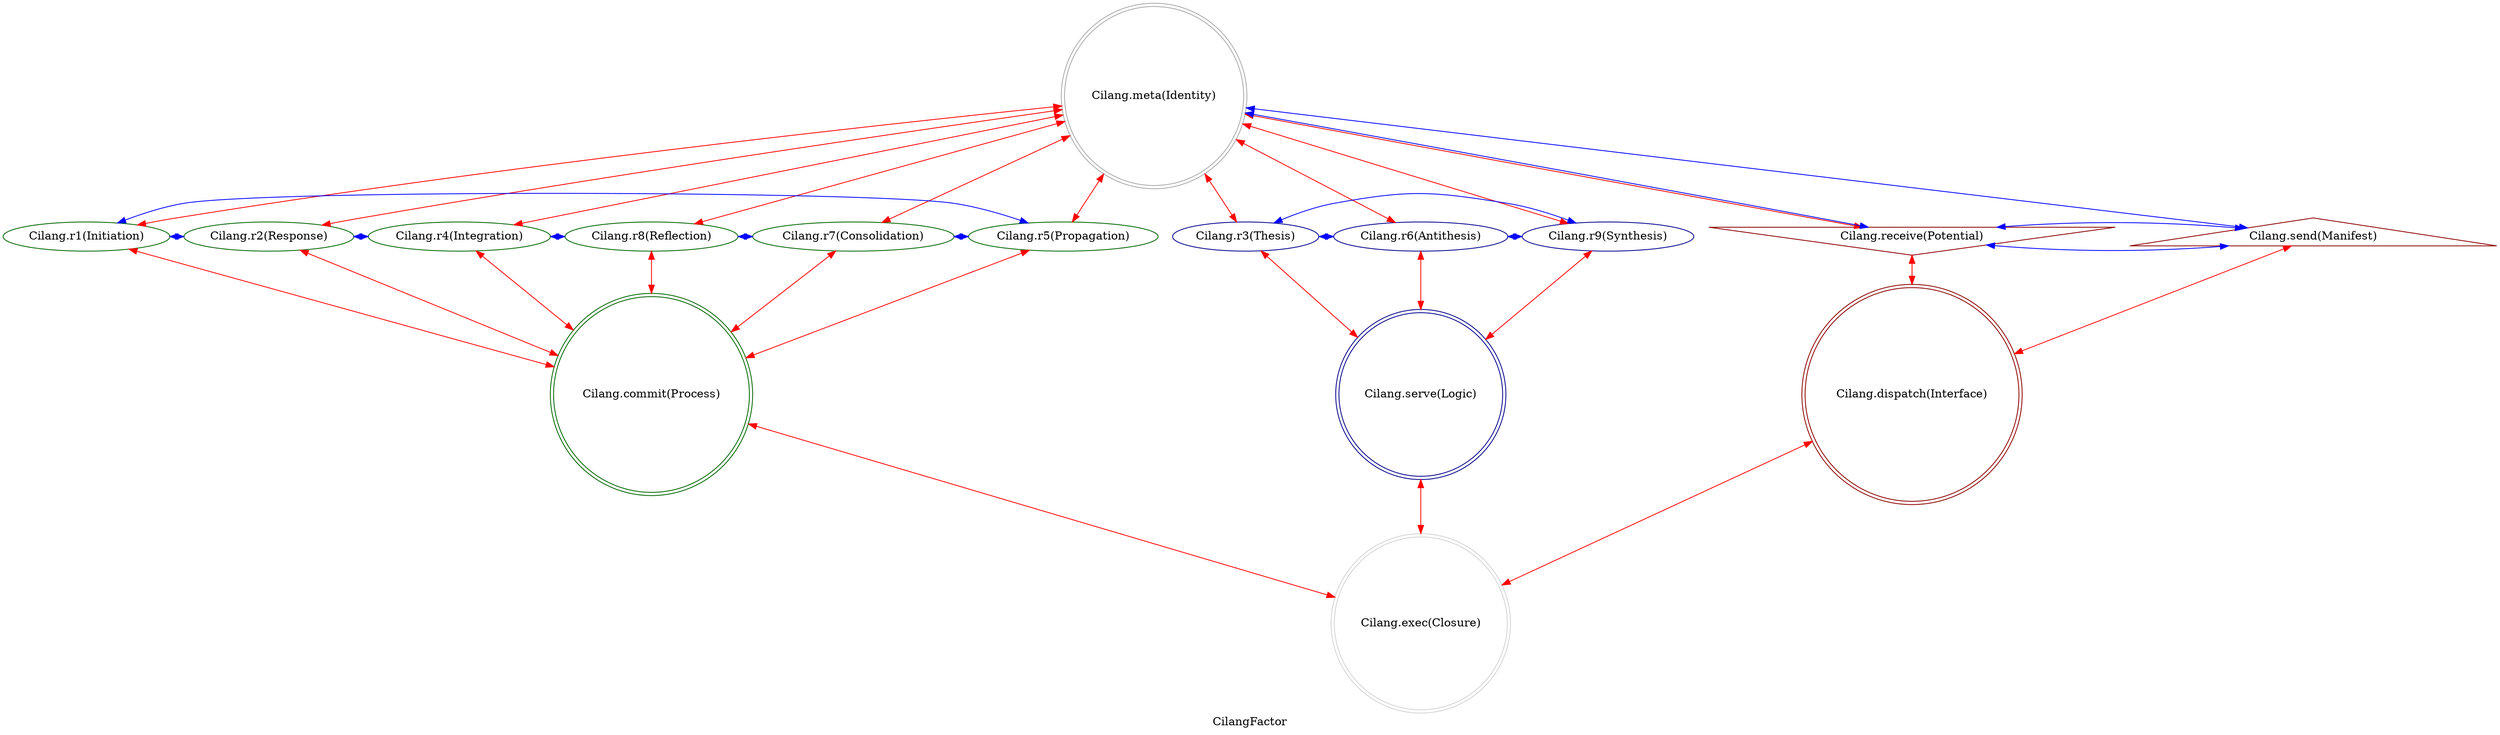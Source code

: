 strict digraph CilangFactor {
    label = "CilangFactor";
    comment = "The 16 primordial semantic elements—the conceptual atoms from which all coherent thought is constructed.";
    
    0 -> {1 2 4 8 7 5 3 6 9 a b} [dir = both; color = "red";];
    {a b} -> c [dir = both; color = "red";];
    {1 2 4 8 7 5} -> d [dir = both; color = "red";];
    {3 6 9} -> e [dir = both; color = "red";];
    {c d e} -> f [dir = both; color = "red";];
    
    a -> b -> a [dir = both; color = "blue";];
    a -> 0 -> b [dir = both; color = "blue";];
    3 -> 6 -> 9 -> 3 [dir = both; color = "blue";];
    1 -> 2 -> 4 -> 8 -> 7 -> 5 -> 1 [dir = both; color = "blue";];
    
    subgraph {
        rank = same;
        0;
    }
    subgraph {
        rank = same;
        3;
        6;
        9;
        1;
        2;
        4;
        8;
        7;
        5;
        a;
        b;
    }
    subgraph {
        rank = same;
        c;
        d;
        e;
    }
    subgraph {
        rank = same;
        f;
    }
    
    a [label = "Cilang.receive(Potential)";comment = "Potential: The unformed possibility—raw input, the seed of all that could be. The beginning state.";shape = invtriangle;color = darkred;];
    0 [label = "Cilang.meta(Identity)";comment = "Abstract: Self-sameness—the empty set, the context container, the zero point that grounds all other concepts.";shape = doublecircle;color = darkgray;];
    b [label = "Cilang.send(Manifest)";comment = "Manifest: The realized form—completed output, the tangible result of processed potential. The end state.";shape = triangle;color = darkred;];
    
    1 [label = "Cilang.r1(Initiation)";comment = "Initiation: The first movement—the spark, the prime cause, the beginning of any action or process.";color = darkgreen;];
    2 [label = "Cilang.r2(Response)";comment = "Response: The necessary echo—reaction, answer, the counterpart that creates dialogue from monologue.";color = darkgreen;];
    4 [label = "Cilang.r4(Integration)";comment = "Integration: The weaving together—synthesis of multiple elements into a coherent, unified whole.";color = darkgreen;];
    8 [label = "Cilang.r8(Reflection)";comment = "Reflection: The turning inward—examination, meta-awareness, observation of the process itself.";color = darkgreen;];
    7 [label = "Cilang.r7(Consolidation)";comment = "Consolidation: The hardening—commitment, stability, the transition from temporary to permanent.";color = darkgreen;];
    5 [label = "Cilang.r5(Propagation)";comment = "Propagation: The spreading out—influence, ripple effects, extension beyond immediate context.";color = darkgreen;];
    
    3 [label = "Cilang.r3(Thesis)";comment = "Thesis: The assertion—claim, position, initial form proposed. The starting point of dialectic.";color = darkblue;];
    6 [label = "Cilang.r6(Antithesis)";comment = "Antithesis: The opposition—counter-claim, constraint, necessary friction that defines boundaries.";color = darkblue;];
    9 [label = "Cilang.r9(Synthesis)";comment = "Synthesis: The resolution—higher unity, new form born from conflict and integration.";color = darkblue;];
    
    c [label = "Cilang.dispatch(Interface)";comment = "Interface: The meeting point—boundary, handshake, gateway where internal becomes external.";shape = doublecircle;color = darkred;];
    d [label = "Cilang.commit(Process)";comment = "Process: The complete cycle—method, workflow, the full sequence from initiation to completion.";shape = doublecircle;color = darkgreen;];
    e [label = "Cilang.serve(Logic)";comment = "Logic: The rule framework—consistency, reasoning system, the structure that ensures coherence.";shape = doublecircle;color = darkblue;];
    f [label = "Cilang.exec(Closure)";comment = "Closure: The full completion—resolution, satisfaction of all conditions, nothing remaining undone.";shape = doublecircle;color = lightgray;];
}